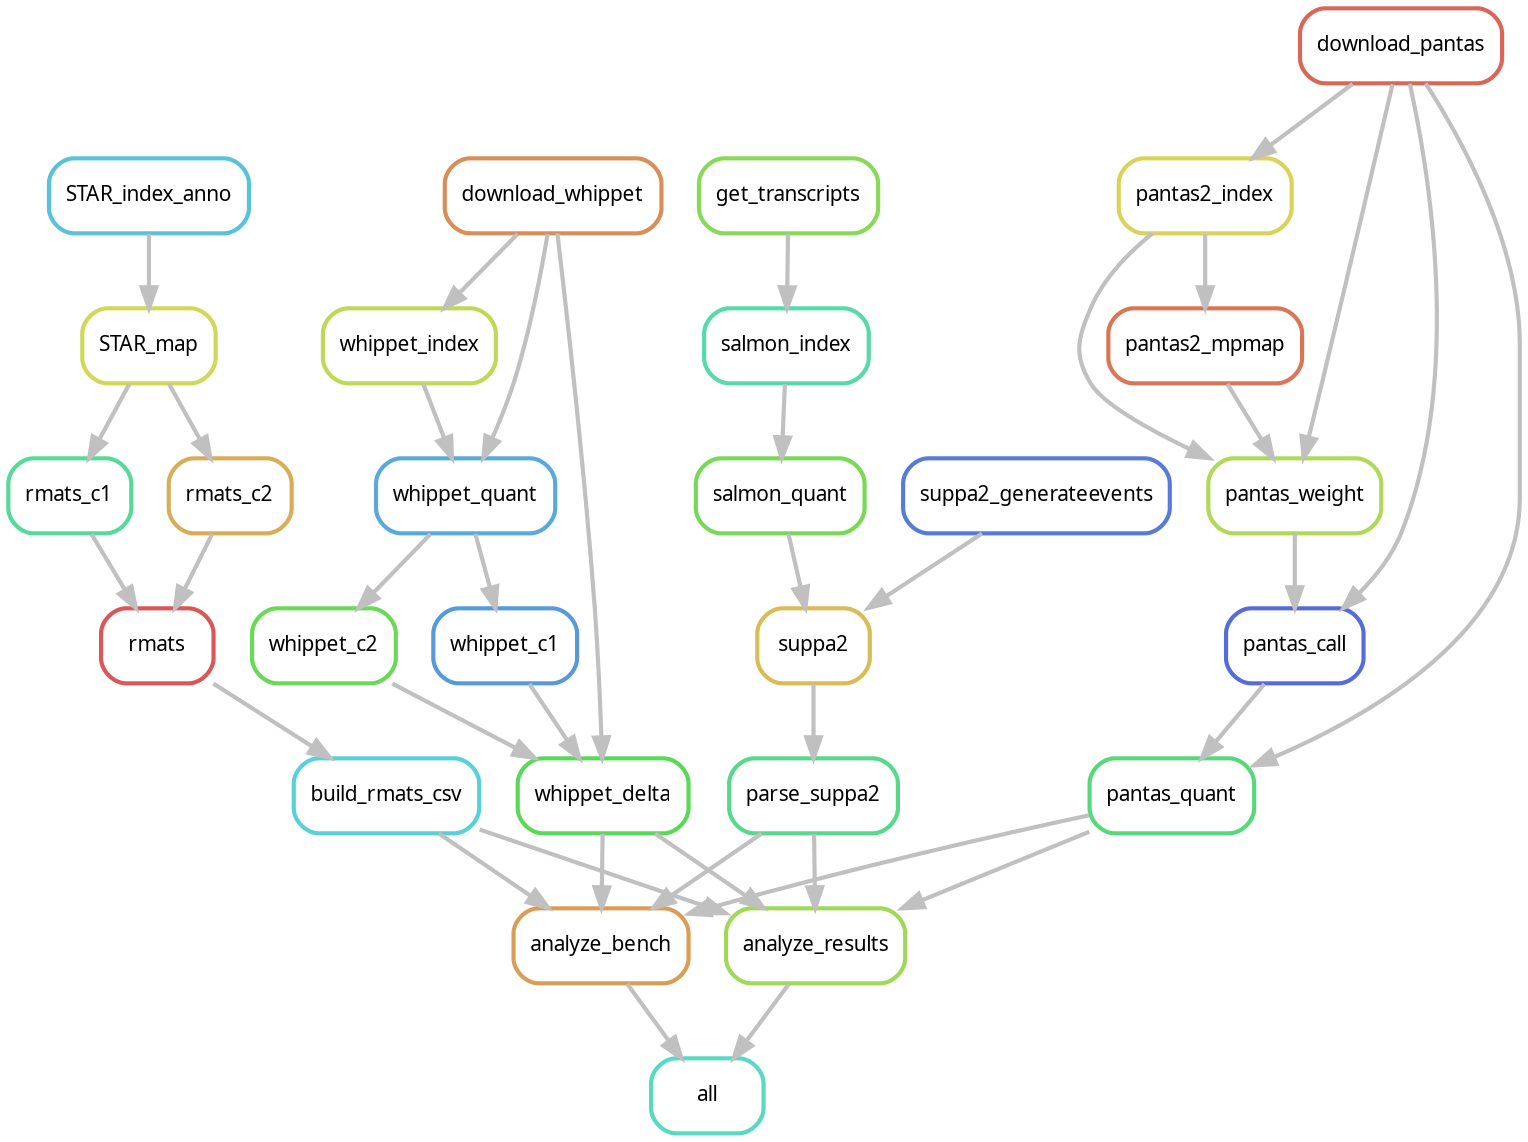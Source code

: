 digraph snakemake_dag {
    graph[bgcolor=white, margin=0];
    node[shape=box, style=rounded, fontname=sans,                 fontsize=10, penwidth=2];
    edge[penwidth=2, color=grey];
	0[label = "all", color = "0.47 0.6 0.85", style="rounded"];
	1[label = "analyze_bench", color = "0.09 0.6 0.85", style="rounded"];
	2[label = "build_rmats_csv", color = "0.51 0.6 0.85", style="rounded"];
	3[label = "rmats", color = "0.00 0.6 0.85", style="rounded"];
	4[label = "rmats_c1", color = "0.42 0.6 0.85", style="rounded"];
	5[label = "STAR_map", color = "0.18 0.6 0.85", style="rounded"];
	6[label = "STAR_index_anno", color = "0.53 0.6 0.85", style="rounded"];
	7[label = "rmats_c2", color = "0.11 0.6 0.85", style="rounded"];
	8[label = "whippet_delta", color = "0.33 0.6 0.85", style="rounded"];
	9[label = "whippet_c1", color = "0.58 0.6 0.85", style="rounded"];
	10[label = "whippet_quant", color = "0.56 0.6 0.85", style="rounded"];
	11[label = "whippet_index", color = "0.20 0.6 0.85", style="rounded"];
	12[label = "download_whippet", color = "0.07 0.6 0.85", style="rounded"];
	13[label = "whippet_c2", color = "0.31 0.6 0.85", style="rounded"];
	14[label = "parse_suppa2", color = "0.40 0.6 0.85", style="rounded"];
	15[label = "suppa2", color = "0.13 0.6 0.85", style="rounded"];
	16[label = "suppa2_generateevents", color = "0.62 0.6 0.85", style="rounded"];
	17[label = "salmon_quant", color = "0.29 0.6 0.85", style="rounded"];
	18[label = "salmon_index", color = "0.44 0.6 0.85", style="rounded"];
	19[label = "get_transcripts", color = "0.27 0.6 0.85", style="rounded"];
	20[label = "pantas_quant", color = "0.38 0.6 0.85", style="rounded"];
	21[label = "pantas_call", color = "0.64 0.6 0.85", style="rounded"];
	22[label = "pantas_weight", color = "0.22 0.6 0.85", style="rounded"];
	23[label = "pantas2_index", color = "0.16 0.6 0.85", style="rounded"];
	24[label = "download_pantas", color = "0.02 0.6 0.85", style="rounded"];
	25[label = "pantas2_mpmap", color = "0.04 0.6 0.85", style="rounded"];
	26[label = "analyze_results", color = "0.24 0.6 0.85", style="rounded"];
	26 -> 0
	1 -> 0
	14 -> 1
	20 -> 1
	8 -> 1
	2 -> 1
	3 -> 2
	7 -> 3
	4 -> 3
	5 -> 4
	6 -> 5
	5 -> 7
	13 -> 8
	9 -> 8
	12 -> 8
	10 -> 9
	11 -> 10
	12 -> 10
	12 -> 11
	10 -> 13
	15 -> 14
	17 -> 15
	16 -> 15
	18 -> 17
	19 -> 18
	24 -> 20
	21 -> 20
	24 -> 21
	22 -> 21
	23 -> 22
	24 -> 22
	25 -> 22
	24 -> 23
	23 -> 25
	14 -> 26
	20 -> 26
	8 -> 26
	2 -> 26
}            
